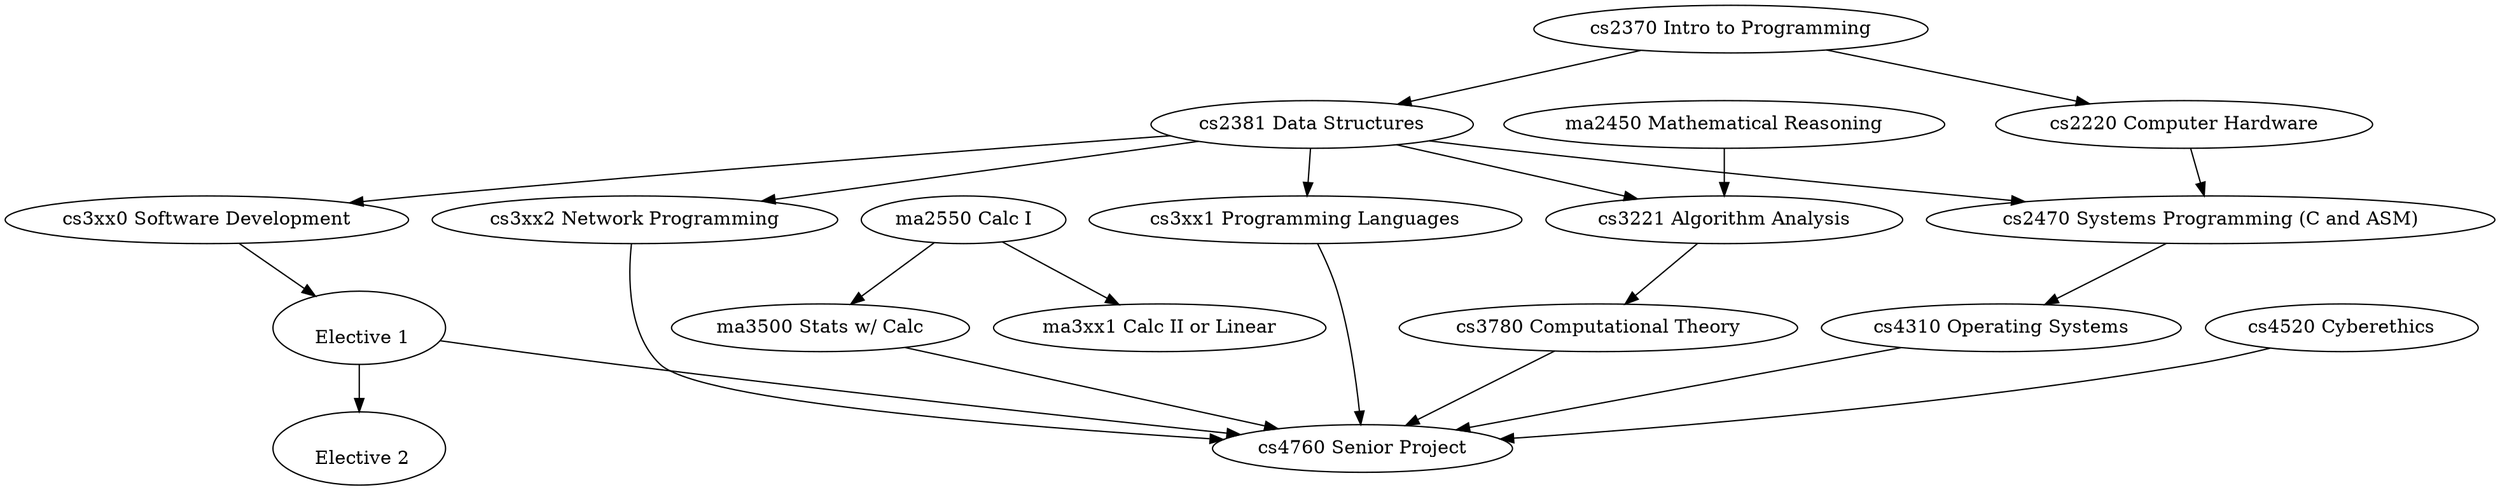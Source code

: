 
digraph {
  // Programming Sequence
  cs2370 [label="\N Intro to Programming"]

  cs2381 [label="\N Data Structures"]
  cs2370 -> cs2381

  cs3xx0 [label="\N Software Development"]
  cs2381 -> cs3xx0

  cs3xx1 [label="\N Programming Languages"]
  cs2381 -> cs3xx1

  // Low Level and OS
  cs2220 [label="\N Computer Hardware"]
  cs2370 -> cs2220

  cs2470 [label="\N Systems Programming (C and ASM)"]
  cs2220 -> cs2470
  cs2381 -> cs2470

  cs3xx2 [label="\N Network Programming"]
  cs2381 -> cs3xx2

  cs4310 [label="\N Operating Systems"]
  cs2470 -> cs4310

  // Algo and Theory
  ma2450 [label="\N Mathematical Reasoning"]

  cs3221 [label="\N Algorithm Analysis"]
  cs2381 -> cs3221
  ma2450 -> cs3221

  cs3780 [label="\N Computational Theory"]
  cs3221 -> cs3780

  // Ethics
  cs4520 [label="\N Cyberethics"]

  // Math Reqs
  ma2550 [label="\N Calc I"]

  ma3500 [label="\N Stats w/ Calc"]
  ma2550 -> ma3500

  ma3xx1 [label="\N Calc II or Linear"]
  ma2550 -> ma3xx1

  // Elective Sequence
  cs4xx1 [label="\n Elective 1"]
  cs3xx0 -> cs4xx1

  cs4xx2 [label="\n Elective 2"]
  cs4xx1 -> cs4xx2

  // Final Project
  cs4760 [label="\N Senior Project"]
  cs3780 -> cs4760
  cs4310 -> cs4760
  cs4520 -> cs4760
  ma3500 -> cs4760
  cs3xx1 -> cs4760
  cs3xx2 -> cs4760
  cs4xx1 -> cs4760
}

